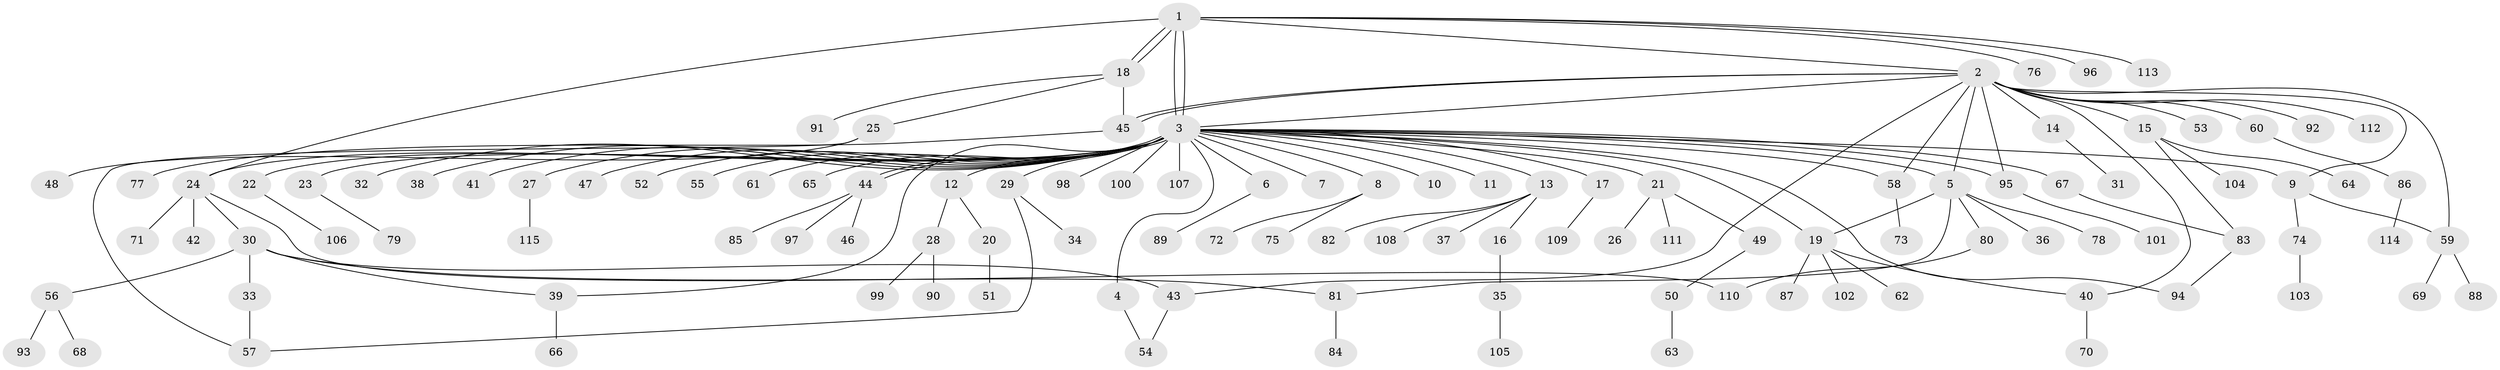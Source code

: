 // coarse degree distribution, {4: 0.024691358024691357, 1: 0.5555555555555556, 3: 0.09876543209876543, 2: 0.2222222222222222, 36: 0.012345679012345678, 6: 0.037037037037037035, 14: 0.012345679012345678, 5: 0.037037037037037035}
// Generated by graph-tools (version 1.1) at 2025/36/03/04/25 23:36:40]
// undirected, 115 vertices, 137 edges
graph export_dot {
  node [color=gray90,style=filled];
  1;
  2;
  3;
  4;
  5;
  6;
  7;
  8;
  9;
  10;
  11;
  12;
  13;
  14;
  15;
  16;
  17;
  18;
  19;
  20;
  21;
  22;
  23;
  24;
  25;
  26;
  27;
  28;
  29;
  30;
  31;
  32;
  33;
  34;
  35;
  36;
  37;
  38;
  39;
  40;
  41;
  42;
  43;
  44;
  45;
  46;
  47;
  48;
  49;
  50;
  51;
  52;
  53;
  54;
  55;
  56;
  57;
  58;
  59;
  60;
  61;
  62;
  63;
  64;
  65;
  66;
  67;
  68;
  69;
  70;
  71;
  72;
  73;
  74;
  75;
  76;
  77;
  78;
  79;
  80;
  81;
  82;
  83;
  84;
  85;
  86;
  87;
  88;
  89;
  90;
  91;
  92;
  93;
  94;
  95;
  96;
  97;
  98;
  99;
  100;
  101;
  102;
  103;
  104;
  105;
  106;
  107;
  108;
  109;
  110;
  111;
  112;
  113;
  114;
  115;
  1 -- 2;
  1 -- 3;
  1 -- 3;
  1 -- 18;
  1 -- 18;
  1 -- 24;
  1 -- 76;
  1 -- 96;
  1 -- 113;
  2 -- 3;
  2 -- 5;
  2 -- 9;
  2 -- 14;
  2 -- 15;
  2 -- 40;
  2 -- 43;
  2 -- 45;
  2 -- 45;
  2 -- 53;
  2 -- 58;
  2 -- 59;
  2 -- 60;
  2 -- 92;
  2 -- 95;
  2 -- 112;
  3 -- 4;
  3 -- 5;
  3 -- 6;
  3 -- 7;
  3 -- 8;
  3 -- 9;
  3 -- 10;
  3 -- 11;
  3 -- 12;
  3 -- 13;
  3 -- 17;
  3 -- 19;
  3 -- 21;
  3 -- 22;
  3 -- 23;
  3 -- 24;
  3 -- 27;
  3 -- 29;
  3 -- 32;
  3 -- 38;
  3 -- 39;
  3 -- 41;
  3 -- 44;
  3 -- 44;
  3 -- 47;
  3 -- 52;
  3 -- 55;
  3 -- 58;
  3 -- 61;
  3 -- 65;
  3 -- 67;
  3 -- 94;
  3 -- 95;
  3 -- 98;
  3 -- 100;
  3 -- 107;
  4 -- 54;
  5 -- 19;
  5 -- 36;
  5 -- 78;
  5 -- 80;
  5 -- 81;
  6 -- 89;
  8 -- 72;
  8 -- 75;
  9 -- 59;
  9 -- 74;
  12 -- 20;
  12 -- 28;
  13 -- 16;
  13 -- 37;
  13 -- 82;
  13 -- 108;
  14 -- 31;
  15 -- 64;
  15 -- 83;
  15 -- 104;
  16 -- 35;
  17 -- 109;
  18 -- 25;
  18 -- 45;
  18 -- 91;
  19 -- 40;
  19 -- 62;
  19 -- 87;
  19 -- 102;
  20 -- 51;
  21 -- 26;
  21 -- 49;
  21 -- 111;
  22 -- 106;
  23 -- 79;
  24 -- 30;
  24 -- 42;
  24 -- 71;
  24 -- 110;
  25 -- 48;
  25 -- 57;
  27 -- 115;
  28 -- 90;
  28 -- 99;
  29 -- 34;
  29 -- 57;
  30 -- 33;
  30 -- 39;
  30 -- 43;
  30 -- 56;
  30 -- 81;
  33 -- 57;
  35 -- 105;
  39 -- 66;
  40 -- 70;
  43 -- 54;
  44 -- 46;
  44 -- 85;
  44 -- 97;
  45 -- 77;
  49 -- 50;
  50 -- 63;
  56 -- 68;
  56 -- 93;
  58 -- 73;
  59 -- 69;
  59 -- 88;
  60 -- 86;
  67 -- 83;
  74 -- 103;
  80 -- 110;
  81 -- 84;
  83 -- 94;
  86 -- 114;
  95 -- 101;
}

